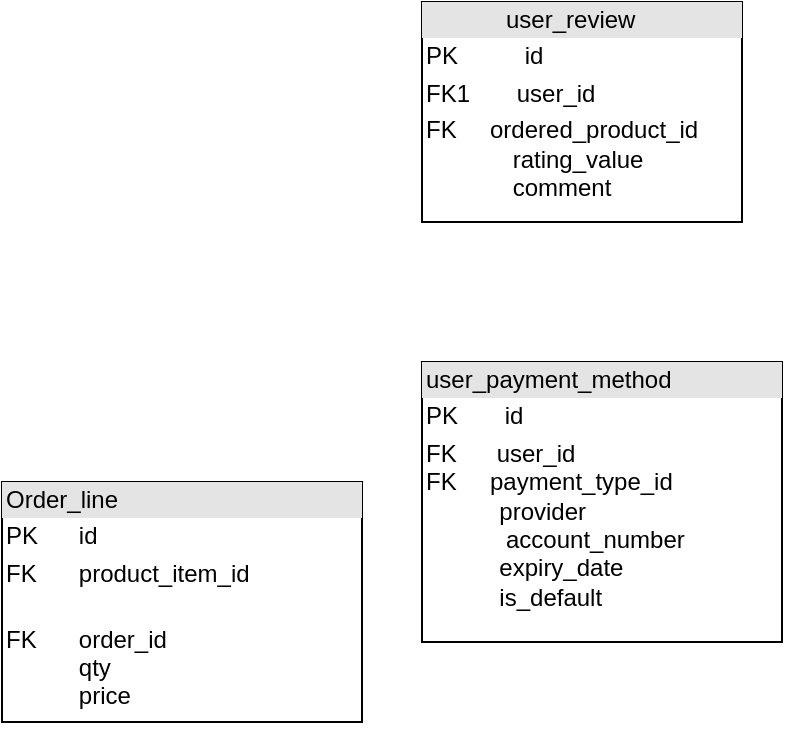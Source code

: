 <mxfile version="26.0.10">
  <diagram id="C5RBs43oDa-KdzZeNtuy" name="Page-1">
    <mxGraphModel dx="2117" dy="599" grid="1" gridSize="10" guides="1" tooltips="1" connect="1" arrows="1" fold="1" page="1" pageScale="1" pageWidth="827" pageHeight="1169" math="0" shadow="0">
      <root>
        <mxCell id="WIyWlLk6GJQsqaUBKTNV-0" />
        <mxCell id="WIyWlLk6GJQsqaUBKTNV-1" parent="WIyWlLk6GJQsqaUBKTNV-0" />
        <mxCell id="xAWIOG_WaTYjkXeqOxTS-15" style="edgeStyle=orthogonalEdgeStyle;rounded=0;orthogonalLoop=1;jettySize=auto;html=1;exitX=0.5;exitY=1;exitDx=0;exitDy=0;" edge="1" parent="WIyWlLk6GJQsqaUBKTNV-1" source="xAWIOG_WaTYjkXeqOxTS-13">
          <mxGeometry relative="1" as="geometry">
            <mxPoint x="-430" y="370" as="targetPoint" />
          </mxGeometry>
        </mxCell>
        <mxCell id="xAWIOG_WaTYjkXeqOxTS-13" value="&lt;div style=&quot;box-sizing:border-box;width:100%;background:#e4e4e4;padding:2px;&quot;&gt;Order_line&lt;/div&gt;&lt;table style=&quot;width:100%;font-size:1em;&quot; cellpadding=&quot;2&quot; cellspacing=&quot;0&quot;&gt;&lt;tbody&gt;&lt;tr&gt;&lt;td&gt;PK&lt;/td&gt;&lt;td&gt;id&lt;br&gt;&lt;/td&gt;&lt;/tr&gt;&lt;tr&gt;&lt;td&gt;FK&amp;nbsp;&lt;br&gt;&lt;/td&gt;&lt;td&gt;product_item_id&lt;br&gt;&lt;/td&gt;&lt;/tr&gt;&lt;tr&gt;&lt;td&gt;&lt;br&gt;FK&lt;br&gt;&lt;br&gt;&lt;br&gt;&lt;br&gt;&lt;/td&gt;&lt;td&gt;order_id&lt;br&gt;qty&lt;br&gt;price&lt;/td&gt;&lt;/tr&gt;&lt;/tbody&gt;&lt;/table&gt;" style="verticalAlign=top;align=left;overflow=fill;html=1;whiteSpace=wrap;" vertex="1" parent="WIyWlLk6GJQsqaUBKTNV-1">
          <mxGeometry x="-540" y="270" width="180" height="120" as="geometry" />
        </mxCell>
        <mxCell id="xAWIOG_WaTYjkXeqOxTS-17" value="&lt;div style=&quot;box-sizing:border-box;width:100%;background:#e4e4e4;padding:2px;&quot;&gt;&amp;nbsp; &amp;nbsp; &amp;nbsp; &amp;nbsp; &amp;nbsp; &amp;nbsp; user_review&lt;/div&gt;&lt;table style=&quot;width:100%;font-size:1em;&quot; cellpadding=&quot;2&quot; cellspacing=&quot;0&quot;&gt;&lt;tbody&gt;&lt;tr&gt;&lt;td&gt;PK&amp;nbsp; &amp;nbsp; &amp;nbsp; &amp;nbsp; &amp;nbsp; id&lt;/td&gt;&lt;td&gt;&lt;br&gt;&lt;/td&gt;&lt;/tr&gt;&lt;tr&gt;&lt;td&gt;FK1&amp;nbsp; &amp;nbsp; &amp;nbsp; &amp;nbsp;user_id&lt;/td&gt;&lt;td&gt;&lt;br&gt;&lt;/td&gt;&lt;/tr&gt;&lt;tr&gt;&lt;td&gt;FK&amp;nbsp; &amp;nbsp; &amp;nbsp;ordered_product_id&lt;br&gt;&amp;nbsp; &amp;nbsp; &amp;nbsp; &amp;nbsp; &amp;nbsp; &amp;nbsp; &amp;nbsp;rating_value&lt;br&gt;&amp;nbsp; &amp;nbsp; &amp;nbsp; &amp;nbsp; &amp;nbsp; &amp;nbsp; &amp;nbsp;comment&lt;br&gt;&amp;nbsp; &amp;nbsp;&amp;nbsp;&lt;/td&gt;&lt;td&gt;&lt;br&gt;&lt;br&gt;&lt;/td&gt;&lt;/tr&gt;&lt;/tbody&gt;&lt;/table&gt;" style="verticalAlign=top;align=left;overflow=fill;html=1;whiteSpace=wrap;" vertex="1" parent="WIyWlLk6GJQsqaUBKTNV-1">
          <mxGeometry x="-330" y="30" width="160" height="110" as="geometry" />
        </mxCell>
        <mxCell id="xAWIOG_WaTYjkXeqOxTS-19" value="&lt;div style=&quot;box-sizing:border-box;width:100%;background:#e4e4e4;padding:2px;&quot;&gt;user_payment_method&lt;/div&gt;&lt;table style=&quot;width:100%;font-size:1em;&quot; cellpadding=&quot;2&quot; cellspacing=&quot;0&quot;&gt;&lt;tbody&gt;&lt;tr&gt;&lt;td&gt;PK&amp;nbsp; &amp;nbsp; &amp;nbsp; &amp;nbsp;id&lt;/td&gt;&lt;td&gt;&lt;br&gt;&lt;/td&gt;&lt;/tr&gt;&lt;tr&gt;&lt;td&gt;FK&amp;nbsp; &amp;nbsp; &amp;nbsp; user_id&lt;br&gt;FK&amp;nbsp; &amp;nbsp; &amp;nbsp;payment_type_id&lt;br&gt;&amp;nbsp; &amp;nbsp; &amp;nbsp; &amp;nbsp; &amp;nbsp; &amp;nbsp;provider&lt;br&gt;&amp;nbsp; &amp;nbsp; &amp;nbsp; &amp;nbsp; &amp;nbsp; &amp;nbsp; account_number&lt;br&gt;&amp;nbsp; &amp;nbsp; &amp;nbsp; &amp;nbsp; &amp;nbsp; &amp;nbsp;expiry_date&lt;br&gt;&amp;nbsp; &amp;nbsp; &amp;nbsp; &amp;nbsp; &amp;nbsp; &amp;nbsp;is_default&lt;/td&gt;&lt;td&gt;&lt;br&gt;&lt;/td&gt;&lt;/tr&gt;&lt;tr&gt;&lt;td&gt;&lt;/td&gt;&lt;td&gt;&lt;br&gt;&lt;/td&gt;&lt;/tr&gt;&lt;/tbody&gt;&lt;/table&gt;" style="verticalAlign=top;align=left;overflow=fill;html=1;whiteSpace=wrap;" vertex="1" parent="WIyWlLk6GJQsqaUBKTNV-1">
          <mxGeometry x="-330" y="210" width="180" height="140" as="geometry" />
        </mxCell>
      </root>
    </mxGraphModel>
  </diagram>
</mxfile>
